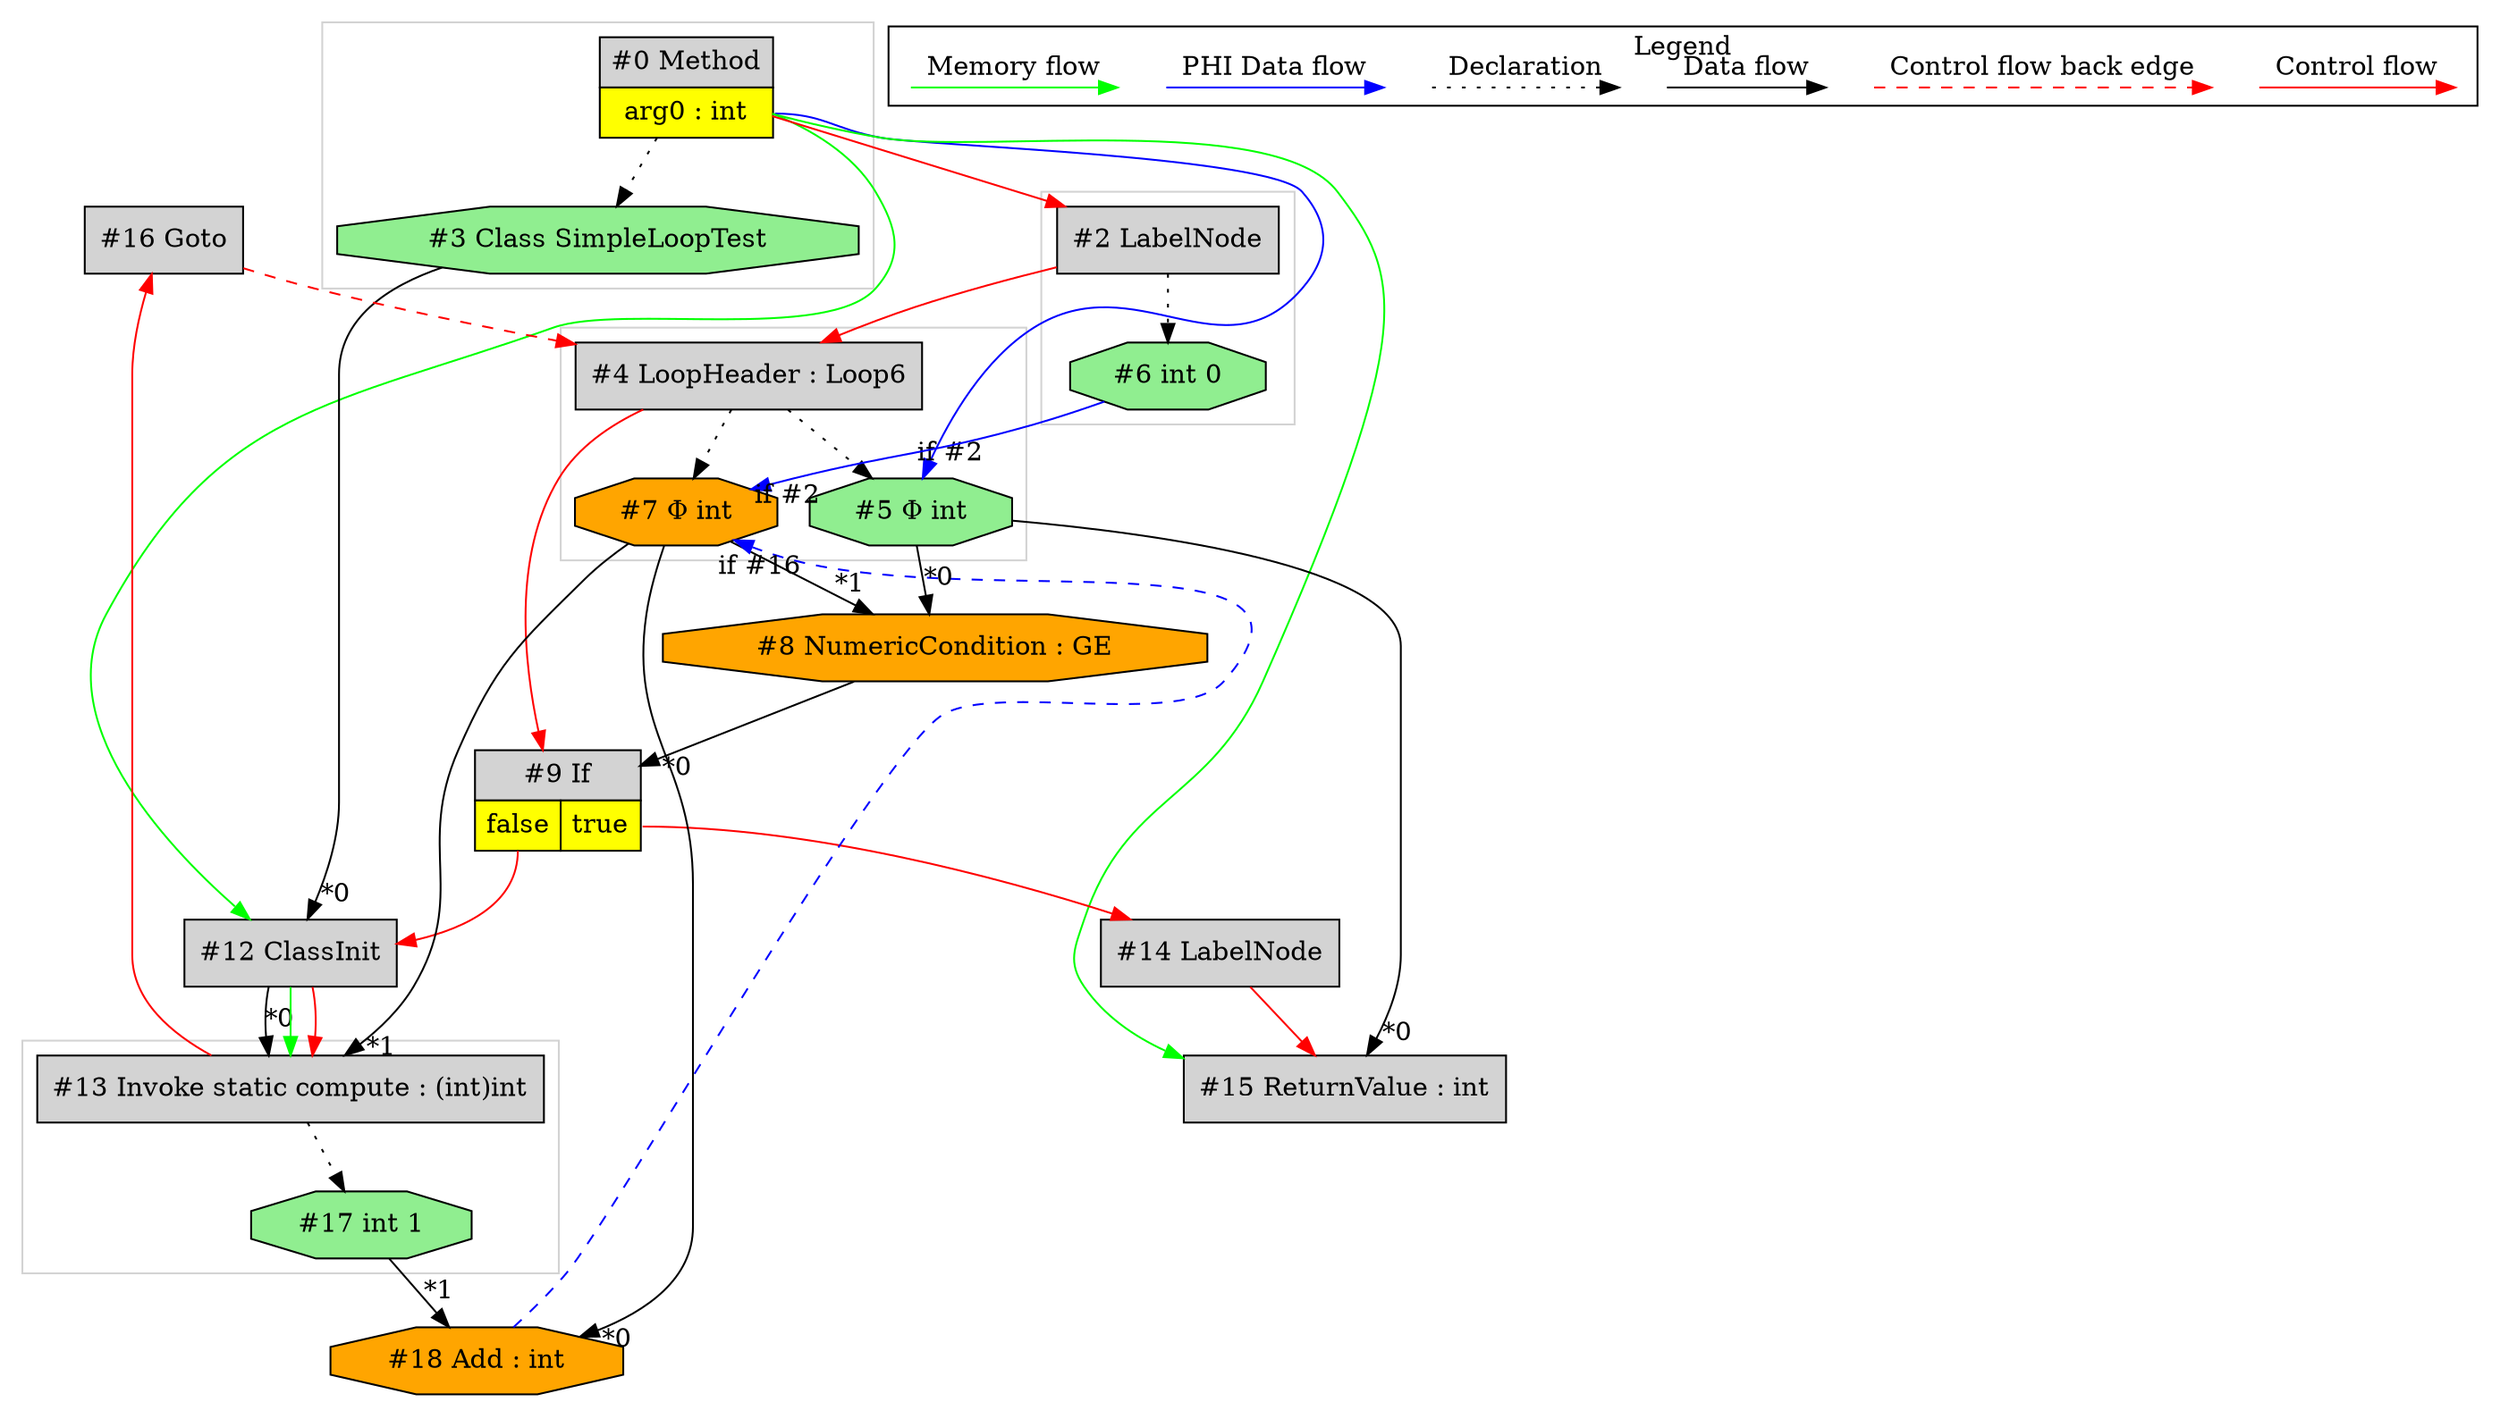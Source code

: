 digraph {
 ordering="in";
 node0[margin="0", label=<<table border="0" cellborder="1" cellspacing="0" cellpadding="5"><tr><td colspan="1">#0 Method</td></tr><tr><td port="prj1" bgcolor="yellow">arg0 : int</td></tr></table>>,shape=none, fillcolor=lightgrey, style=filled];
 node3[label="#3 Class SimpleLoopTest",shape=octagon, fillcolor=lightgreen, style=filled];
 node0 -> node3[style=dotted];
 node12[label="#12 ClassInit",shape=box, fillcolor=lightgrey, style=filled];
 node3 -> node12[headlabel="*0", labeldistance=2];
 node0 -> node12[labeldistance=2, color=green, constraint=false];
 node9:prj11 -> node12[labeldistance=2, color=red, fontcolor=red];
 node9[margin="0", label=<<table border="0" cellborder="1" cellspacing="0" cellpadding="5"><tr><td colspan="2">#9 If</td></tr><tr><td port="prj11" bgcolor="yellow">false</td><td port="prj10" bgcolor="yellow">true</td></tr></table>>,shape=none, fillcolor=lightgrey, style=filled];
 node8 -> node9[headlabel="*0", labeldistance=2];
 node4 -> node9[labeldistance=2, color=red, fontcolor=red];
 node4[label="#4 LoopHeader : Loop6",shape=box, fillcolor=lightgrey, style=filled];
 node2 -> node4[labeldistance=2, color=red, fontcolor=red];
 node16 -> node4[labeldistance=2, color=red, fontcolor=red, style=dashed];
 node16[label="#16 Goto",shape=box, fillcolor=lightgrey, style=filled];
 node13 -> node16[labeldistance=2, color=red, fontcolor=red];
 node13[label="#13 Invoke static compute : (int)int",shape=box, fillcolor=lightgrey, style=filled];
 node12 -> node13[headlabel="*0", labeldistance=2];
 node7 -> node13[headlabel="*1", labeldistance=2];
 node12 -> node13[labeldistance=2, color=green, constraint=false];
 node12 -> node13[labeldistance=2, color=red, fontcolor=red];
 node7[label="#7 Φ int",shape=octagon, fillcolor=orange, style=filled];
 node4 -> node7[style=dotted];
 node6 -> node7[headlabel="if #2", labeldistance=2, color=blue, constraint=false];
 node18 -> node7[headlabel="if #16", labeldistance=2, color=blue, constraint=false, style=dashed];
 node18[label="#18 Add : int",shape=octagon, fillcolor=orange, style=filled];
 node7 -> node18[headlabel="*0", labeldistance=2];
 node17 -> node18[headlabel="*1", labeldistance=2];
 node17[label="#17 int 1",shape=octagon, fillcolor=lightgreen, style=filled];
 node13 -> node17[style=dotted];
 node6[label="#6 int 0",shape=octagon, fillcolor=lightgreen, style=filled];
 node2 -> node6[style=dotted];
 node2[label="#2 LabelNode",shape=box, fillcolor=lightgrey, style=filled];
 node0 -> node2[labeldistance=2, color=red, fontcolor=red];
 node8[label="#8 NumericCondition : GE",shape=octagon, fillcolor=orange, style=filled];
 node5 -> node8[headlabel="*0", labeldistance=2];
 node7 -> node8[headlabel="*1", labeldistance=2];
 node5[label="#5 Φ int",shape=octagon, fillcolor=lightgreen, style=filled];
 node4 -> node5[style=dotted];
 node0:prj1 -> node5[headlabel="if #2", labeldistance=2, color=blue, constraint=false];
 node15[label="#15 ReturnValue : int",shape=box, fillcolor=lightgrey, style=filled];
 node5 -> node15[headlabel="*0", labeldistance=2];
 node14 -> node15[labeldistance=2, color=red, fontcolor=red];
 node0 -> node15[labeldistance=2, color=green, constraint=false];
 node14[label="#14 LabelNode",shape=box, fillcolor=lightgrey, style=filled];
 node9:prj10 -> node14[labeldistance=2, color=red, fontcolor=red];
 subgraph cluster_0 {
  color=lightgray;
  node13;
  node17;
 }
 subgraph cluster_1 {
  color=lightgray;
  node2;
  node6;
 }
 subgraph cluster_2 {
  color=lightgray;
  node4;
  node5;
  node7;
 }
 subgraph cluster_3 {
  color=lightgray;
  node0;
  node3;
 }
 subgraph cluster_000 {
  label = "Legend";
  node [shape=point]
  {
   rank=same;
   c0 [style = invis];
   c1 [style = invis];
   c2 [style = invis];
   c3 [style = invis];
   d0 [style = invis];
   d1 [style = invis];
   d2 [style = invis];
   d3 [style = invis];
   d4 [style = invis];
   d5 [style = invis];
   d6 [style = invis];
   d7 [style = invis];
  }
  c0 -> c1 [label="Control flow", style=solid, color=red]
  c2 -> c3 [label="Control flow back edge", style=dashed, color=red]
  d0 -> d1 [label="Data flow"]
  d2 -> d3 [label="Declaration", style=dotted]
  d4 -> d5 [label="PHI Data flow", color=blue]
  d6 -> d7 [label="Memory flow", color=green]
 }

}
